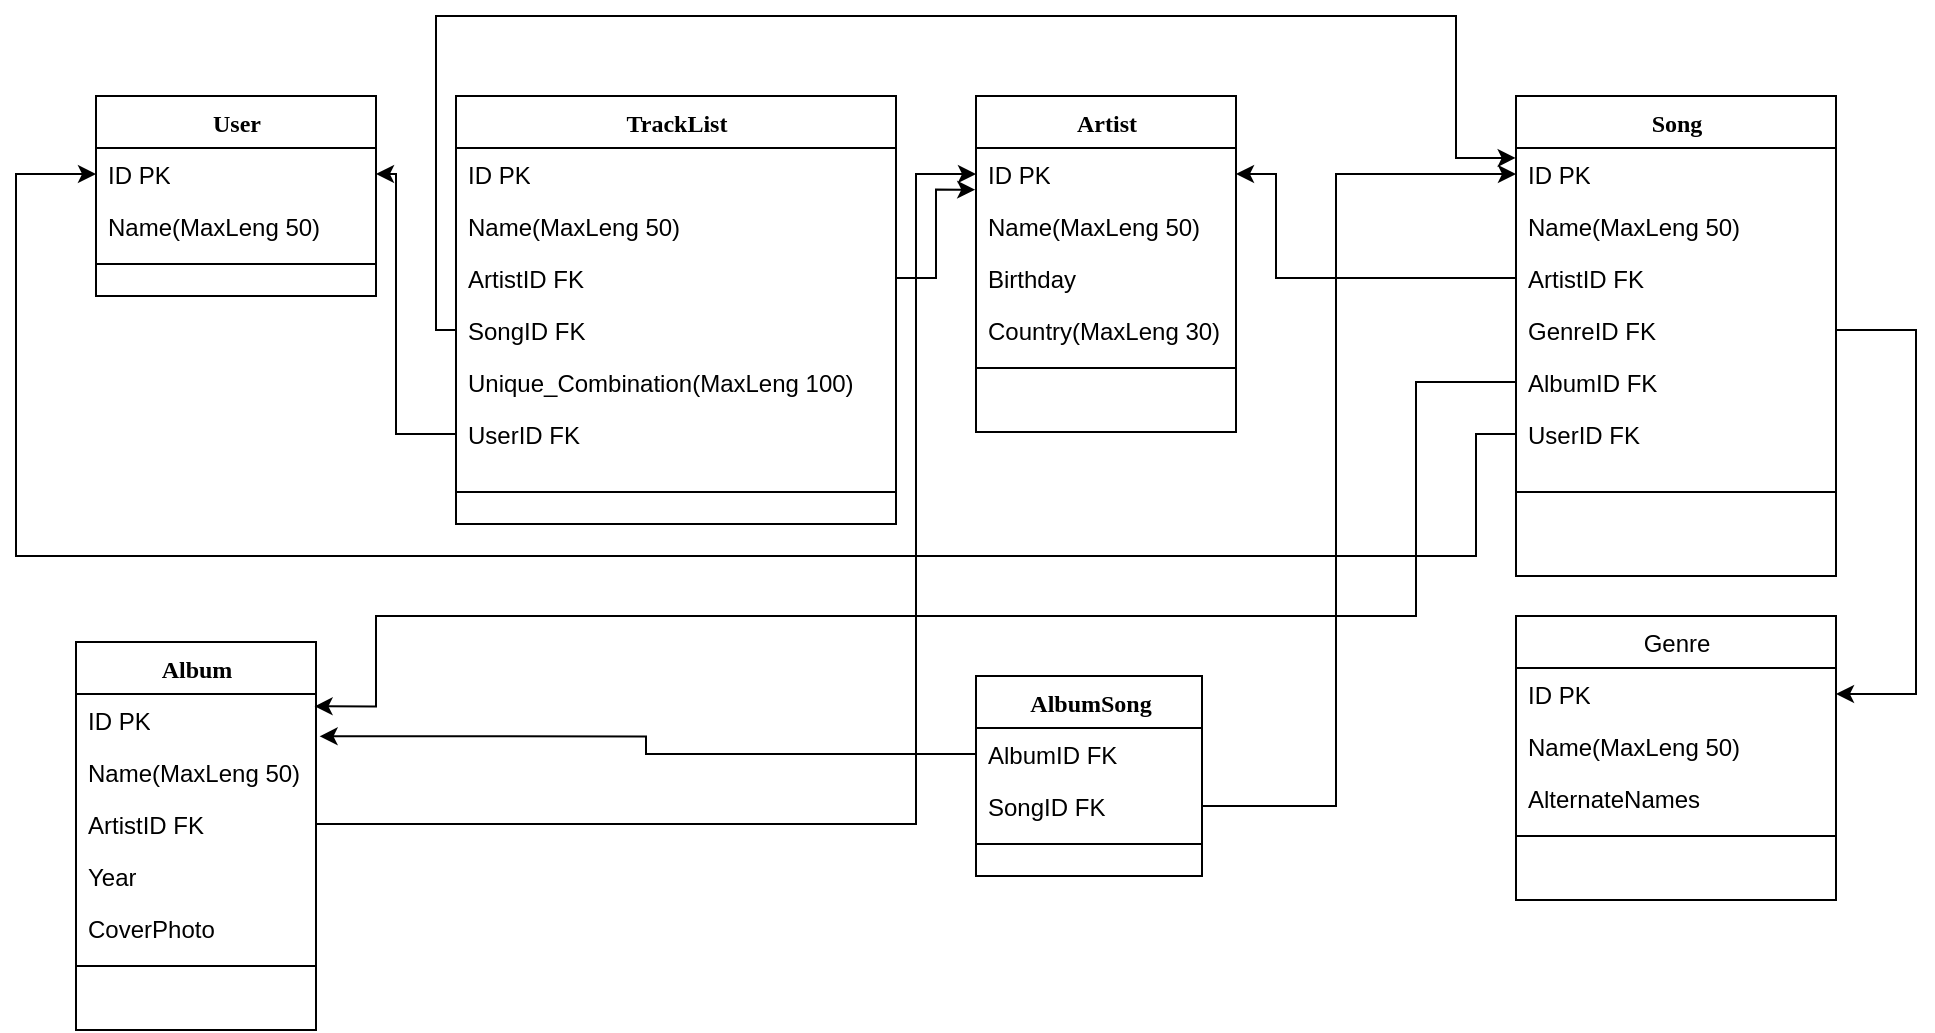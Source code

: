 <mxfile version="15.2.7" type="device"><diagram id="C5RBs43oDa-KdzZeNtuy" name="Page-1"><mxGraphModel dx="1326" dy="1975" grid="1" gridSize="10" guides="1" tooltips="1" connect="1" arrows="1" fold="1" page="1" pageScale="1" pageWidth="827" pageHeight="1169" math="0" shadow="0"><root><mxCell id="WIyWlLk6GJQsqaUBKTNV-0"/><mxCell id="WIyWlLk6GJQsqaUBKTNV-1" parent="WIyWlLk6GJQsqaUBKTNV-0"/><mxCell id="GbP-QJ0fSUSyQ376UGX5-36" value="User" style="swimlane;html=1;fontStyle=1;align=center;verticalAlign=top;childLayout=stackLayout;horizontal=1;startSize=26;horizontalStack=0;resizeParent=1;resizeLast=0;collapsible=1;marginBottom=0;swimlaneFillColor=#ffffff;rounded=0;shadow=0;comic=0;labelBackgroundColor=none;strokeWidth=1;fillColor=none;fontFamily=Verdana;fontSize=12" parent="WIyWlLk6GJQsqaUBKTNV-1" vertex="1"><mxGeometry x="320" y="-420" width="140" height="100" as="geometry"/></mxCell><mxCell id="GbP-QJ0fSUSyQ376UGX5-37" value="ID PK" style="text;html=1;strokeColor=none;fillColor=none;align=left;verticalAlign=top;spacingLeft=4;spacingRight=4;whiteSpace=wrap;overflow=hidden;rotatable=0;points=[[0,0.5],[1,0.5]];portConstraint=eastwest;" parent="GbP-QJ0fSUSyQ376UGX5-36" vertex="1"><mxGeometry y="26" width="140" height="26" as="geometry"/></mxCell><mxCell id="GbP-QJ0fSUSyQ376UGX5-38" value="Name(MaxLeng 50)" style="text;html=1;strokeColor=none;fillColor=none;align=left;verticalAlign=top;spacingLeft=4;spacingRight=4;whiteSpace=wrap;overflow=hidden;rotatable=0;points=[[0,0.5],[1,0.5]];portConstraint=eastwest;" parent="GbP-QJ0fSUSyQ376UGX5-36" vertex="1"><mxGeometry y="52" width="140" height="26" as="geometry"/></mxCell><mxCell id="GbP-QJ0fSUSyQ376UGX5-40" value="" style="line;html=1;strokeWidth=1;fillColor=none;align=left;verticalAlign=middle;spacingTop=-1;spacingLeft=3;spacingRight=3;rotatable=0;labelPosition=right;points=[];portConstraint=eastwest;" parent="GbP-QJ0fSUSyQ376UGX5-36" vertex="1"><mxGeometry y="78" width="140" height="12" as="geometry"/></mxCell><mxCell id="rVJdWZX9WofiVizOe1Ku-0" value="TrackList" style="swimlane;html=1;fontStyle=1;align=center;verticalAlign=top;childLayout=stackLayout;horizontal=1;startSize=26;horizontalStack=0;resizeParent=1;resizeLast=0;collapsible=1;marginBottom=0;swimlaneFillColor=#ffffff;rounded=0;shadow=0;comic=0;labelBackgroundColor=none;strokeWidth=1;fillColor=none;fontFamily=Verdana;fontSize=12" parent="WIyWlLk6GJQsqaUBKTNV-1" vertex="1"><mxGeometry x="500" y="-420" width="220" height="214" as="geometry"/></mxCell><mxCell id="rVJdWZX9WofiVizOe1Ku-1" value="ID PK" style="text;html=1;strokeColor=none;fillColor=none;align=left;verticalAlign=top;spacingLeft=4;spacingRight=4;whiteSpace=wrap;overflow=hidden;rotatable=0;points=[[0,0.5],[1,0.5]];portConstraint=eastwest;" parent="rVJdWZX9WofiVizOe1Ku-0" vertex="1"><mxGeometry y="26" width="220" height="26" as="geometry"/></mxCell><mxCell id="rVJdWZX9WofiVizOe1Ku-64" value="Name(MaxLeng 50)" style="text;html=1;strokeColor=none;fillColor=none;align=left;verticalAlign=top;spacingLeft=4;spacingRight=4;whiteSpace=wrap;overflow=hidden;rotatable=0;points=[[0,0.5],[1,0.5]];portConstraint=eastwest;" parent="rVJdWZX9WofiVizOe1Ku-0" vertex="1"><mxGeometry y="52" width="220" height="26" as="geometry"/></mxCell><mxCell id="rVJdWZX9WofiVizOe1Ku-4" value="ArtistID FK" style="text;html=1;strokeColor=none;fillColor=none;align=left;verticalAlign=top;spacingLeft=4;spacingRight=4;whiteSpace=wrap;overflow=hidden;rotatable=0;points=[[0,0.5],[1,0.5]];portConstraint=eastwest;" parent="rVJdWZX9WofiVizOe1Ku-0" vertex="1"><mxGeometry y="78" width="220" height="26" as="geometry"/></mxCell><mxCell id="rVJdWZX9WofiVizOe1Ku-5" value="SongID FK" style="text;html=1;strokeColor=none;fillColor=none;align=left;verticalAlign=top;spacingLeft=4;spacingRight=4;whiteSpace=wrap;overflow=hidden;rotatable=0;points=[[0,0.5],[1,0.5]];portConstraint=eastwest;" parent="rVJdWZX9WofiVizOe1Ku-0" vertex="1"><mxGeometry y="104" width="220" height="26" as="geometry"/></mxCell><mxCell id="rVJdWZX9WofiVizOe1Ku-6" value="Unique_Combination(MaxLeng 100)" style="text;html=1;strokeColor=none;fillColor=none;align=left;verticalAlign=top;spacingLeft=4;spacingRight=4;whiteSpace=wrap;overflow=hidden;rotatable=0;points=[[0,0.5],[1,0.5]];portConstraint=eastwest;" parent="rVJdWZX9WofiVizOe1Ku-0" vertex="1"><mxGeometry y="130" width="220" height="26" as="geometry"/></mxCell><mxCell id="rVJdWZX9WofiVizOe1Ku-7" value="UserID FK" style="text;html=1;strokeColor=none;fillColor=none;align=left;verticalAlign=top;spacingLeft=4;spacingRight=4;whiteSpace=wrap;overflow=hidden;rotatable=0;points=[[0,0.5],[1,0.5]];portConstraint=eastwest;" parent="rVJdWZX9WofiVizOe1Ku-0" vertex="1"><mxGeometry y="156" width="220" height="26" as="geometry"/></mxCell><mxCell id="rVJdWZX9WofiVizOe1Ku-3" value="" style="line;html=1;strokeWidth=1;fillColor=none;align=left;verticalAlign=middle;spacingTop=-1;spacingLeft=3;spacingRight=3;rotatable=0;labelPosition=right;points=[];portConstraint=eastwest;" parent="rVJdWZX9WofiVizOe1Ku-0" vertex="1"><mxGeometry y="182" width="220" height="32" as="geometry"/></mxCell><mxCell id="rVJdWZX9WofiVizOe1Ku-8" value="Album" style="swimlane;html=1;fontStyle=1;align=center;verticalAlign=top;childLayout=stackLayout;horizontal=1;startSize=26;horizontalStack=0;resizeParent=1;resizeLast=0;collapsible=1;marginBottom=0;swimlaneFillColor=#ffffff;rounded=0;shadow=0;comic=0;labelBackgroundColor=none;strokeWidth=1;fillColor=none;fontFamily=Verdana;fontSize=12" parent="WIyWlLk6GJQsqaUBKTNV-1" vertex="1"><mxGeometry x="310" y="-147" width="120" height="194" as="geometry"/></mxCell><mxCell id="rVJdWZX9WofiVizOe1Ku-9" value="ID PK" style="text;html=1;strokeColor=none;fillColor=none;align=left;verticalAlign=top;spacingLeft=4;spacingRight=4;whiteSpace=wrap;overflow=hidden;rotatable=0;points=[[0,0.5],[1,0.5]];portConstraint=eastwest;" parent="rVJdWZX9WofiVizOe1Ku-8" vertex="1"><mxGeometry y="26" width="120" height="26" as="geometry"/></mxCell><mxCell id="rVJdWZX9WofiVizOe1Ku-68" value="Name(MaxLeng 50)" style="text;html=1;strokeColor=none;fillColor=none;align=left;verticalAlign=top;spacingLeft=4;spacingRight=4;whiteSpace=wrap;overflow=hidden;rotatable=0;points=[[0,0.5],[1,0.5]];portConstraint=eastwest;" parent="rVJdWZX9WofiVizOe1Ku-8" vertex="1"><mxGeometry y="52" width="120" height="26" as="geometry"/></mxCell><mxCell id="rVJdWZX9WofiVizOe1Ku-12" value="ArtistID FK" style="text;html=1;strokeColor=none;fillColor=none;align=left;verticalAlign=top;spacingLeft=4;spacingRight=4;whiteSpace=wrap;overflow=hidden;rotatable=0;points=[[0,0.5],[1,0.5]];portConstraint=eastwest;" parent="rVJdWZX9WofiVizOe1Ku-8" vertex="1"><mxGeometry y="78" width="120" height="26" as="geometry"/></mxCell><mxCell id="rVJdWZX9WofiVizOe1Ku-13" value="Year" style="text;html=1;strokeColor=none;fillColor=none;align=left;verticalAlign=top;spacingLeft=4;spacingRight=4;whiteSpace=wrap;overflow=hidden;rotatable=0;points=[[0,0.5],[1,0.5]];portConstraint=eastwest;" parent="rVJdWZX9WofiVizOe1Ku-8" vertex="1"><mxGeometry y="104" width="120" height="26" as="geometry"/></mxCell><mxCell id="rVJdWZX9WofiVizOe1Ku-14" value="CoverPhoto" style="text;html=1;strokeColor=none;fillColor=none;align=left;verticalAlign=top;spacingLeft=4;spacingRight=4;whiteSpace=wrap;overflow=hidden;rotatable=0;points=[[0,0.5],[1,0.5]];portConstraint=eastwest;" parent="rVJdWZX9WofiVizOe1Ku-8" vertex="1"><mxGeometry y="130" width="120" height="26" as="geometry"/></mxCell><mxCell id="rVJdWZX9WofiVizOe1Ku-11" value="" style="line;html=1;strokeWidth=1;fillColor=none;align=left;verticalAlign=middle;spacingTop=-1;spacingLeft=3;spacingRight=3;rotatable=0;labelPosition=right;points=[];portConstraint=eastwest;" parent="rVJdWZX9WofiVizOe1Ku-8" vertex="1"><mxGeometry y="156" width="120" height="12" as="geometry"/></mxCell><mxCell id="rVJdWZX9WofiVizOe1Ku-15" value="Artist" style="swimlane;html=1;fontStyle=1;align=center;verticalAlign=top;childLayout=stackLayout;horizontal=1;startSize=26;horizontalStack=0;resizeParent=1;resizeLast=0;collapsible=1;marginBottom=0;swimlaneFillColor=#ffffff;rounded=0;shadow=0;comic=0;labelBackgroundColor=none;strokeWidth=1;fillColor=none;fontFamily=Verdana;fontSize=12" parent="WIyWlLk6GJQsqaUBKTNV-1" vertex="1"><mxGeometry x="760" y="-420" width="130" height="168" as="geometry"/></mxCell><mxCell id="rVJdWZX9WofiVizOe1Ku-16" value="ID PK" style="text;html=1;strokeColor=none;fillColor=none;align=left;verticalAlign=top;spacingLeft=4;spacingRight=4;whiteSpace=wrap;overflow=hidden;rotatable=0;points=[[0,0.5],[1,0.5]];portConstraint=eastwest;" parent="rVJdWZX9WofiVizOe1Ku-15" vertex="1"><mxGeometry y="26" width="130" height="26" as="geometry"/></mxCell><mxCell id="rVJdWZX9WofiVizOe1Ku-65" value="Name(MaxLeng 50)" style="text;html=1;strokeColor=none;fillColor=none;align=left;verticalAlign=top;spacingLeft=4;spacingRight=4;whiteSpace=wrap;overflow=hidden;rotatable=0;points=[[0,0.5],[1,0.5]];portConstraint=eastwest;" parent="rVJdWZX9WofiVizOe1Ku-15" vertex="1"><mxGeometry y="52" width="130" height="26" as="geometry"/></mxCell><mxCell id="rVJdWZX9WofiVizOe1Ku-19" value="Birthday" style="text;html=1;strokeColor=none;fillColor=none;align=left;verticalAlign=top;spacingLeft=4;spacingRight=4;whiteSpace=wrap;overflow=hidden;rotatable=0;points=[[0,0.5],[1,0.5]];portConstraint=eastwest;" parent="rVJdWZX9WofiVizOe1Ku-15" vertex="1"><mxGeometry y="78" width="130" height="26" as="geometry"/></mxCell><mxCell id="rVJdWZX9WofiVizOe1Ku-20" value="Country(MaxLeng 30)" style="text;html=1;strokeColor=none;fillColor=none;align=left;verticalAlign=top;spacingLeft=4;spacingRight=4;whiteSpace=wrap;overflow=hidden;rotatable=0;points=[[0,0.5],[1,0.5]];portConstraint=eastwest;" parent="rVJdWZX9WofiVizOe1Ku-15" vertex="1"><mxGeometry y="104" width="130" height="26" as="geometry"/></mxCell><mxCell id="rVJdWZX9WofiVizOe1Ku-21" value="" style="line;html=1;strokeWidth=1;fillColor=none;align=left;verticalAlign=middle;spacingTop=-1;spacingLeft=3;spacingRight=3;rotatable=0;labelPosition=right;points=[];portConstraint=eastwest;" parent="rVJdWZX9WofiVizOe1Ku-15" vertex="1"><mxGeometry y="130" width="130" height="12" as="geometry"/></mxCell><mxCell id="rVJdWZX9WofiVizOe1Ku-22" value="AlbumSong" style="swimlane;html=1;fontStyle=1;align=center;verticalAlign=top;childLayout=stackLayout;horizontal=1;startSize=26;horizontalStack=0;resizeParent=1;resizeLast=0;collapsible=1;marginBottom=0;swimlaneFillColor=#ffffff;rounded=0;shadow=0;comic=0;labelBackgroundColor=none;strokeWidth=1;fillColor=none;fontFamily=Verdana;fontSize=12" parent="WIyWlLk6GJQsqaUBKTNV-1" vertex="1"><mxGeometry x="760" y="-130" width="113" height="100" as="geometry"/></mxCell><mxCell id="rVJdWZX9WofiVizOe1Ku-23" value="AlbumID FK" style="text;html=1;strokeColor=none;fillColor=none;align=left;verticalAlign=top;spacingLeft=4;spacingRight=4;whiteSpace=wrap;overflow=hidden;rotatable=0;points=[[0,0.5],[1,0.5]];portConstraint=eastwest;" parent="rVJdWZX9WofiVizOe1Ku-22" vertex="1"><mxGeometry y="26" width="113" height="26" as="geometry"/></mxCell><mxCell id="rVJdWZX9WofiVizOe1Ku-24" value="SongID FK" style="text;html=1;strokeColor=none;fillColor=none;align=left;verticalAlign=top;spacingLeft=4;spacingRight=4;whiteSpace=wrap;overflow=hidden;rotatable=0;points=[[0,0.5],[1,0.5]];portConstraint=eastwest;" parent="rVJdWZX9WofiVizOe1Ku-22" vertex="1"><mxGeometry y="52" width="113" height="26" as="geometry"/></mxCell><mxCell id="rVJdWZX9WofiVizOe1Ku-28" value="" style="line;html=1;strokeWidth=1;fillColor=none;align=left;verticalAlign=middle;spacingTop=-1;spacingLeft=3;spacingRight=3;rotatable=0;labelPosition=right;points=[];portConstraint=eastwest;" parent="rVJdWZX9WofiVizOe1Ku-22" vertex="1"><mxGeometry y="78" width="113" height="12" as="geometry"/></mxCell><mxCell id="rVJdWZX9WofiVizOe1Ku-29" value="Song" style="swimlane;html=1;fontStyle=1;align=center;verticalAlign=top;childLayout=stackLayout;horizontal=1;startSize=26;horizontalStack=0;resizeParent=1;resizeLast=0;collapsible=1;marginBottom=0;swimlaneFillColor=#ffffff;rounded=0;shadow=0;comic=0;labelBackgroundColor=none;strokeWidth=1;fillColor=none;fontFamily=Verdana;fontSize=12" parent="WIyWlLk6GJQsqaUBKTNV-1" vertex="1"><mxGeometry x="1030" y="-420" width="160" height="240" as="geometry"><mxRectangle x="1030" y="-420" width="70" height="26" as="alternateBounds"/></mxGeometry></mxCell><mxCell id="rVJdWZX9WofiVizOe1Ku-30" value="ID PK" style="text;html=1;strokeColor=none;fillColor=none;align=left;verticalAlign=top;spacingLeft=4;spacingRight=4;whiteSpace=wrap;overflow=hidden;rotatable=0;points=[[0,0.5],[1,0.5]];portConstraint=eastwest;" parent="rVJdWZX9WofiVizOe1Ku-29" vertex="1"><mxGeometry y="26" width="160" height="26" as="geometry"/></mxCell><mxCell id="rVJdWZX9WofiVizOe1Ku-66" value="Name(MaxLeng 50)" style="text;html=1;strokeColor=none;fillColor=none;align=left;verticalAlign=top;spacingLeft=4;spacingRight=4;whiteSpace=wrap;overflow=hidden;rotatable=0;points=[[0,0.5],[1,0.5]];portConstraint=eastwest;" parent="rVJdWZX9WofiVizOe1Ku-29" vertex="1"><mxGeometry y="52" width="160" height="26" as="geometry"/></mxCell><mxCell id="rVJdWZX9WofiVizOe1Ku-32" value="ArtistID FK" style="text;html=1;strokeColor=none;fillColor=none;align=left;verticalAlign=top;spacingLeft=4;spacingRight=4;whiteSpace=wrap;overflow=hidden;rotatable=0;points=[[0,0.5],[1,0.5]];portConstraint=eastwest;" parent="rVJdWZX9WofiVizOe1Ku-29" vertex="1"><mxGeometry y="78" width="160" height="26" as="geometry"/></mxCell><mxCell id="rVJdWZX9WofiVizOe1Ku-34" value="GenreID FK" style="text;html=1;strokeColor=none;fillColor=none;align=left;verticalAlign=top;spacingLeft=4;spacingRight=4;whiteSpace=wrap;overflow=hidden;rotatable=0;points=[[0,0.5],[1,0.5]];portConstraint=eastwest;" parent="rVJdWZX9WofiVizOe1Ku-29" vertex="1"><mxGeometry y="104" width="160" height="26" as="geometry"/></mxCell><mxCell id="rVJdWZX9WofiVizOe1Ku-37" value="AlbumID FK" style="text;html=1;strokeColor=none;fillColor=none;align=left;verticalAlign=top;spacingLeft=4;spacingRight=4;whiteSpace=wrap;overflow=hidden;rotatable=0;points=[[0,0.5],[1,0.5]];portConstraint=eastwest;" parent="rVJdWZX9WofiVizOe1Ku-29" vertex="1"><mxGeometry y="130" width="160" height="26" as="geometry"/></mxCell><mxCell id="rVJdWZX9WofiVizOe1Ku-35" value="UserID FK" style="text;html=1;strokeColor=none;fillColor=none;align=left;verticalAlign=top;spacingLeft=4;spacingRight=4;whiteSpace=wrap;overflow=hidden;rotatable=0;points=[[0,0.5],[1,0.5]];portConstraint=eastwest;" parent="rVJdWZX9WofiVizOe1Ku-29" vertex="1"><mxGeometry y="156" width="160" height="26" as="geometry"/></mxCell><mxCell id="rVJdWZX9WofiVizOe1Ku-36" value="" style="line;html=1;strokeWidth=1;fillColor=none;align=left;verticalAlign=middle;spacingTop=-1;spacingLeft=3;spacingRight=3;rotatable=0;labelPosition=right;points=[];portConstraint=eastwest;" parent="rVJdWZX9WofiVizOe1Ku-29" vertex="1"><mxGeometry y="182" width="160" height="32" as="geometry"/></mxCell><mxCell id="rVJdWZX9WofiVizOe1Ku-38" value="&lt;span style=&quot;font-family: &amp;#34;helvetica&amp;#34; ; font-weight: 400 ; text-align: left&quot;&gt;Genre&lt;/span&gt;" style="swimlane;html=1;fontStyle=1;align=center;verticalAlign=top;childLayout=stackLayout;horizontal=1;startSize=26;horizontalStack=0;resizeParent=1;resizeLast=0;collapsible=1;marginBottom=0;swimlaneFillColor=#ffffff;rounded=0;shadow=0;comic=0;labelBackgroundColor=none;strokeWidth=1;fillColor=none;fontFamily=Verdana;fontSize=12" parent="WIyWlLk6GJQsqaUBKTNV-1" vertex="1"><mxGeometry x="1030" y="-160" width="160" height="142" as="geometry"/></mxCell><mxCell id="rVJdWZX9WofiVizOe1Ku-42" value="ID PK" style="text;html=1;strokeColor=none;fillColor=none;align=left;verticalAlign=top;spacingLeft=4;spacingRight=4;whiteSpace=wrap;overflow=hidden;rotatable=0;points=[[0,0.5],[1,0.5]];portConstraint=eastwest;" parent="rVJdWZX9WofiVizOe1Ku-38" vertex="1"><mxGeometry y="26" width="160" height="26" as="geometry"/></mxCell><mxCell id="rVJdWZX9WofiVizOe1Ku-67" value="Name(MaxLeng 50)" style="text;html=1;strokeColor=none;fillColor=none;align=left;verticalAlign=top;spacingLeft=4;spacingRight=4;whiteSpace=wrap;overflow=hidden;rotatable=0;points=[[0,0.5],[1,0.5]];portConstraint=eastwest;" parent="rVJdWZX9WofiVizOe1Ku-38" vertex="1"><mxGeometry y="52" width="160" height="26" as="geometry"/></mxCell><mxCell id="rVJdWZX9WofiVizOe1Ku-39" value="AlternateNames" style="text;html=1;strokeColor=none;fillColor=none;align=left;verticalAlign=top;spacingLeft=4;spacingRight=4;whiteSpace=wrap;overflow=hidden;rotatable=0;points=[[0,0.5],[1,0.5]];portConstraint=eastwest;" parent="rVJdWZX9WofiVizOe1Ku-38" vertex="1"><mxGeometry y="78" width="160" height="26" as="geometry"/></mxCell><mxCell id="rVJdWZX9WofiVizOe1Ku-41" value="" style="line;html=1;strokeWidth=1;fillColor=none;align=left;verticalAlign=middle;spacingTop=-1;spacingLeft=3;spacingRight=3;rotatable=0;labelPosition=right;points=[];portConstraint=eastwest;" parent="rVJdWZX9WofiVizOe1Ku-38" vertex="1"><mxGeometry y="104" width="160" height="12" as="geometry"/></mxCell><mxCell id="rVJdWZX9WofiVizOe1Ku-46" style="edgeStyle=orthogonalEdgeStyle;rounded=0;orthogonalLoop=1;jettySize=auto;html=1;entryX=1;entryY=0.5;entryDx=0;entryDy=0;" parent="WIyWlLk6GJQsqaUBKTNV-1" source="rVJdWZX9WofiVizOe1Ku-7" target="GbP-QJ0fSUSyQ376UGX5-37" edge="1"><mxGeometry relative="1" as="geometry"><Array as="points"><mxPoint x="470" y="-251"/><mxPoint x="470" y="-381"/></Array></mxGeometry></mxCell><mxCell id="rVJdWZX9WofiVizOe1Ku-51" style="edgeStyle=orthogonalEdgeStyle;rounded=0;orthogonalLoop=1;jettySize=auto;html=1;exitX=0;exitY=0.5;exitDx=0;exitDy=0;entryX=-0.001;entryY=0.192;entryDx=0;entryDy=0;entryPerimeter=0;" parent="WIyWlLk6GJQsqaUBKTNV-1" source="rVJdWZX9WofiVizOe1Ku-5" target="rVJdWZX9WofiVizOe1Ku-30" edge="1"><mxGeometry relative="1" as="geometry"><Array as="points"><mxPoint x="490" y="-303"/><mxPoint x="490" y="-460"/><mxPoint x="1000" y="-460"/><mxPoint x="1000" y="-389"/></Array></mxGeometry></mxCell><mxCell id="rVJdWZX9WofiVizOe1Ku-53" style="edgeStyle=orthogonalEdgeStyle;rounded=0;orthogonalLoop=1;jettySize=auto;html=1;exitX=1;exitY=0.5;exitDx=0;exitDy=0;entryX=1;entryY=0.5;entryDx=0;entryDy=0;" parent="WIyWlLk6GJQsqaUBKTNV-1" source="rVJdWZX9WofiVizOe1Ku-34" target="rVJdWZX9WofiVizOe1Ku-42" edge="1"><mxGeometry relative="1" as="geometry"><mxPoint x="1230" y="-130" as="targetPoint"/><Array as="points"><mxPoint x="1230" y="-303"/><mxPoint x="1230" y="-121"/></Array></mxGeometry></mxCell><mxCell id="rVJdWZX9WofiVizOe1Ku-54" style="edgeStyle=orthogonalEdgeStyle;rounded=0;orthogonalLoop=1;jettySize=auto;html=1;entryX=0;entryY=0.5;entryDx=0;entryDy=0;" parent="WIyWlLk6GJQsqaUBKTNV-1" source="rVJdWZX9WofiVizOe1Ku-35" target="GbP-QJ0fSUSyQ376UGX5-37" edge="1"><mxGeometry relative="1" as="geometry"><Array as="points"><mxPoint x="1010" y="-251"/><mxPoint x="1010" y="-190"/><mxPoint x="280" y="-190"/><mxPoint x="280" y="-381"/></Array></mxGeometry></mxCell><mxCell id="rVJdWZX9WofiVizOe1Ku-56" style="edgeStyle=orthogonalEdgeStyle;rounded=0;orthogonalLoop=1;jettySize=auto;html=1;entryX=0;entryY=0.5;entryDx=0;entryDy=0;" parent="WIyWlLk6GJQsqaUBKTNV-1" source="rVJdWZX9WofiVizOe1Ku-24" target="rVJdWZX9WofiVizOe1Ku-30" edge="1"><mxGeometry relative="1" as="geometry"><Array as="points"><mxPoint x="940" y="-65"/><mxPoint x="940" y="-381"/></Array></mxGeometry></mxCell><mxCell id="rVJdWZX9WofiVizOe1Ku-58" style="edgeStyle=orthogonalEdgeStyle;rounded=0;orthogonalLoop=1;jettySize=auto;html=1;entryX=0.994;entryY=0.237;entryDx=0;entryDy=0;entryPerimeter=0;" parent="WIyWlLk6GJQsqaUBKTNV-1" source="rVJdWZX9WofiVizOe1Ku-37" target="rVJdWZX9WofiVizOe1Ku-9" edge="1"><mxGeometry relative="1" as="geometry"><Array as="points"><mxPoint x="980" y="-277"/><mxPoint x="980" y="-160"/><mxPoint x="460" y="-160"/><mxPoint x="460" y="-115"/></Array></mxGeometry></mxCell><mxCell id="rVJdWZX9WofiVizOe1Ku-60" style="edgeStyle=orthogonalEdgeStyle;rounded=0;orthogonalLoop=1;jettySize=auto;html=1;exitX=0;exitY=0.5;exitDx=0;exitDy=0;entryX=1;entryY=0.5;entryDx=0;entryDy=0;" parent="WIyWlLk6GJQsqaUBKTNV-1" source="rVJdWZX9WofiVizOe1Ku-32" target="rVJdWZX9WofiVizOe1Ku-16" edge="1"><mxGeometry relative="1" as="geometry"><Array as="points"><mxPoint x="910" y="-329"/><mxPoint x="910" y="-381"/></Array></mxGeometry></mxCell><mxCell id="rVJdWZX9WofiVizOe1Ku-61" style="edgeStyle=orthogonalEdgeStyle;rounded=0;orthogonalLoop=1;jettySize=auto;html=1;" parent="WIyWlLk6GJQsqaUBKTNV-1" source="rVJdWZX9WofiVizOe1Ku-12" target="rVJdWZX9WofiVizOe1Ku-16" edge="1"><mxGeometry relative="1" as="geometry"><Array as="points"><mxPoint x="730" y="-56"/><mxPoint x="730" y="-381"/></Array></mxGeometry></mxCell><mxCell id="rVJdWZX9WofiVizOe1Ku-62" style="edgeStyle=orthogonalEdgeStyle;rounded=0;orthogonalLoop=1;jettySize=auto;html=1;entryX=-0.003;entryY=0.801;entryDx=0;entryDy=0;entryPerimeter=0;" parent="WIyWlLk6GJQsqaUBKTNV-1" source="rVJdWZX9WofiVizOe1Ku-4" target="rVJdWZX9WofiVizOe1Ku-16" edge="1"><mxGeometry relative="1" as="geometry"/></mxCell><mxCell id="rVJdWZX9WofiVizOe1Ku-63" style="edgeStyle=orthogonalEdgeStyle;rounded=0;orthogonalLoop=1;jettySize=auto;html=1;entryX=1.015;entryY=0.814;entryDx=0;entryDy=0;entryPerimeter=0;" parent="WIyWlLk6GJQsqaUBKTNV-1" source="rVJdWZX9WofiVizOe1Ku-23" target="rVJdWZX9WofiVizOe1Ku-9" edge="1"><mxGeometry relative="1" as="geometry"><mxPoint x="440" y="-101" as="targetPoint"/></mxGeometry></mxCell></root></mxGraphModel></diagram></mxfile>